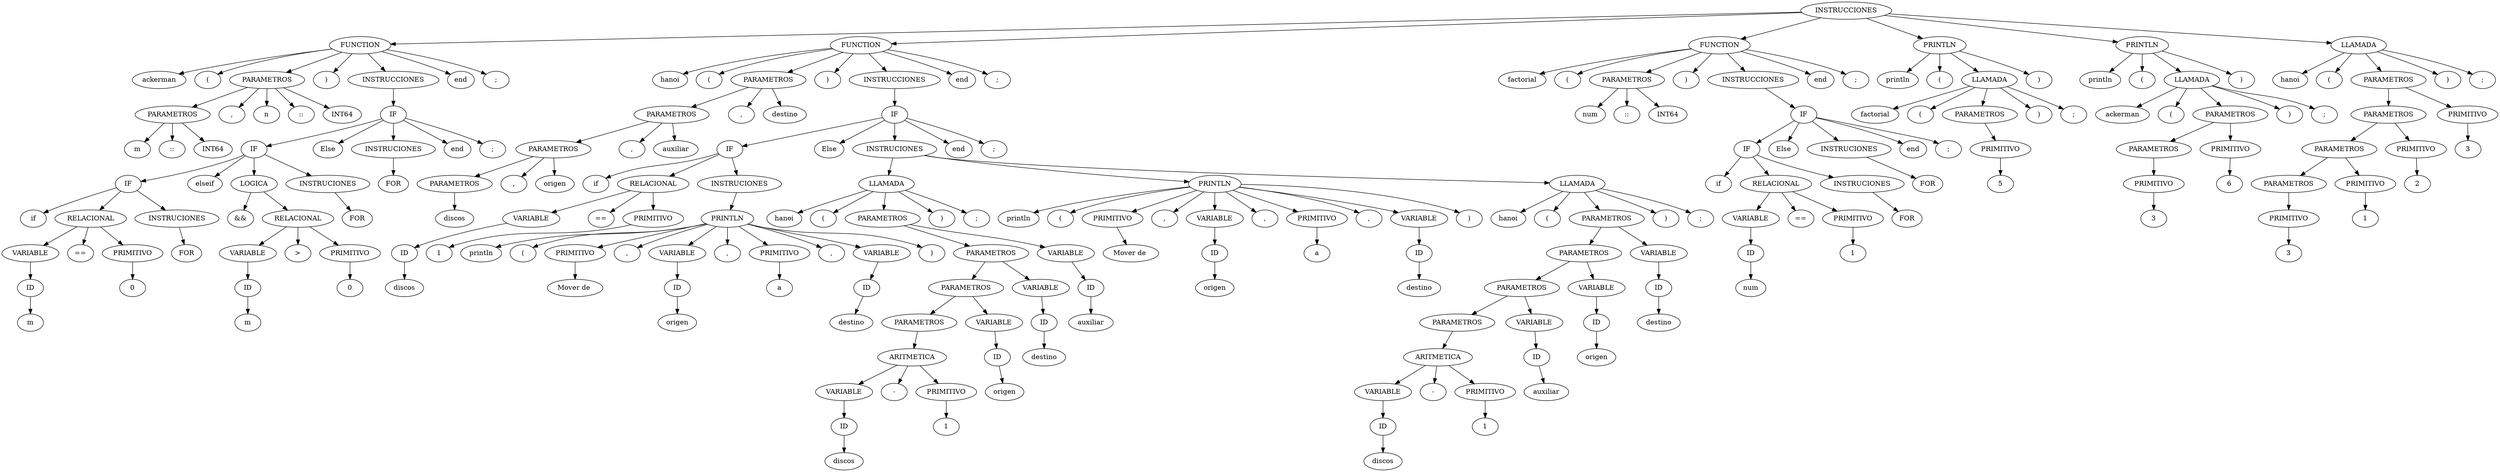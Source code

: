 digraph {
n0[label="INSTRUCCIONES"];
n1[label="FUNCTION"];
n0->n1;
n2[label="ackerman"];
n1->n2;
n3[label="("];
n1->n3;
n4[label="PARAMETROS"];
n1->n4;
n5[label="PARAMETROS"];
n4->n5;
n6[label="m"];
n5->n6;
n7[label="::"];
n5->n7;
n8[label="INT64"];
n5->n8;
n9[label=","];
n4->n9;
n10[label="n"];
n4->n10;
n11[label="::"];
n4->n11;
n12[label="INT64"];
n4->n12;
n13[label=")"];
n1->n13;
n14[label="INSTRUCCIONES"];
n1->n14;
n15[label="IF"];
n14->n15;
n16[label="IF"];
n15->n16;
n17[label="IF"];
n16->n17;
n18[label="if"];
n17->n18;
n19[label="RELACIONAL"];
n17->n19;
n20[label="VARIABLE"];
n19->n20;
n21[label="ID"];
n20->n21;
n22[label="m"];
n21->n22;
n23[label="=="];
n19->n23;
n24[label="PRIMITIVO"];
n19->n24;
n25[label="0"];
n24->n25;
n26[label="INSTRUCIONES"];
n17->n26;
n27[label="FOR"];
n26->n27;
n28[label="elseif"];
n16->n28;
n29[label="LOGICA"];
n16->n29;
n30[label="&&"];
n29->n30;
n31[label="RELACIONAL"];
n29->n31;
n32[label="VARIABLE"];
n31->n32;
n33[label="ID"];
n32->n33;
n34[label="m"];
n33->n34;
n35[label=">"];
n31->n35;
n36[label="PRIMITIVO"];
n31->n36;
n37[label="0"];
n36->n37;
n38[label="INSTRUCIONES"];
n16->n38;
n39[label="FOR"];
n38->n39;
n40[label="Else"];
n15->n40;
n41[label="INSTRUCIONES"];
n15->n41;
n42[label="FOR"];
n41->n42;
n43[label="end"];
n15->n43;
n44[label=";"];
n15->n44;
n45[label="end"];
n1->n45;
n46[label=";"];
n1->n46;
n47[label="FUNCTION"];
n0->n47;
n48[label="hanoi"];
n47->n48;
n49[label="("];
n47->n49;
n50[label="PARAMETROS"];
n47->n50;
n51[label="PARAMETROS"];
n50->n51;
n52[label="PARAMETROS"];
n51->n52;
n53[label="PARAMETROS"];
n52->n53;
n54[label="discos"];
n53->n54;
n55[label=","];
n52->n55;
n56[label="origen"];
n52->n56;
n57[label=","];
n51->n57;
n58[label="auxiliar"];
n51->n58;
n59[label=","];
n50->n59;
n60[label="destino"];
n50->n60;
n61[label=")"];
n47->n61;
n62[label="INSTRUCCIONES"];
n47->n62;
n63[label="IF"];
n62->n63;
n64[label="IF"];
n63->n64;
n65[label="if"];
n64->n65;
n66[label="RELACIONAL"];
n64->n66;
n67[label="VARIABLE"];
n66->n67;
n68[label="ID"];
n67->n68;
n69[label="discos"];
n68->n69;
n70[label="=="];
n66->n70;
n71[label="PRIMITIVO"];
n66->n71;
n72[label="1"];
n71->n72;
n73[label="INSTRUCIONES"];
n64->n73;
n74[label="PRINTLN"];
n73->n74;
n75[label="println"];
n74->n75;
n76[label="("];
n74->n76;
n77[label="PRIMITIVO"];
n74->n77;
n78[label="Mover de "];
n77->n78;
n79[label=","];
n74->n79;
n80[label="VARIABLE"];
n74->n80;
n81[label="ID"];
n80->n81;
n82[label="origen"];
n81->n82;
n83[label=","];
n74->n83;
n84[label="PRIMITIVO"];
n74->n84;
n85[label=" a "];
n84->n85;
n86[label=","];
n74->n86;
n87[label="VARIABLE"];
n74->n87;
n88[label="ID"];
n87->n88;
n89[label="destino"];
n88->n89;
n90[label=")"];
n74->n90;
n91[label="Else"];
n63->n91;
n92[label="INSTRUCIONES"];
n63->n92;
n93[label="LLAMADA"];
n92->n93;
n94[label="hanoi"];
n93->n94;
n95[label="("];
n93->n95;
n96[label="PARAMETROS"];
n93->n96;
n97[label="PARAMETROS"];
n96->n97;
n98[label="PARAMETROS"];
n97->n98;
n99[label="PARAMETROS"];
n98->n99;
n100[label="ARITMETICA"];
n99->n100;
n101[label="VARIABLE"];
n100->n101;
n102[label="ID"];
n101->n102;
n103[label="discos"];
n102->n103;
n104[label="-"];
n100->n104;
n105[label="PRIMITIVO"];
n100->n105;
n106[label="1"];
n105->n106;
n107[label="VARIABLE"];
n98->n107;
n108[label="ID"];
n107->n108;
n109[label="origen"];
n108->n109;
n110[label="VARIABLE"];
n97->n110;
n111[label="ID"];
n110->n111;
n112[label="destino"];
n111->n112;
n113[label="VARIABLE"];
n96->n113;
n114[label="ID"];
n113->n114;
n115[label="auxiliar"];
n114->n115;
n116[label=")"];
n93->n116;
n117[label=";"];
n93->n117;
n118[label="PRINTLN"];
n92->n118;
n119[label="println"];
n118->n119;
n120[label="("];
n118->n120;
n121[label="PRIMITIVO"];
n118->n121;
n122[label="Mover de "];
n121->n122;
n123[label=","];
n118->n123;
n124[label="VARIABLE"];
n118->n124;
n125[label="ID"];
n124->n125;
n126[label="origen"];
n125->n126;
n127[label=","];
n118->n127;
n128[label="PRIMITIVO"];
n118->n128;
n129[label=" a "];
n128->n129;
n130[label=","];
n118->n130;
n131[label="VARIABLE"];
n118->n131;
n132[label="ID"];
n131->n132;
n133[label="destino"];
n132->n133;
n134[label=")"];
n118->n134;
n135[label="LLAMADA"];
n92->n135;
n136[label="hanoi"];
n135->n136;
n137[label="("];
n135->n137;
n138[label="PARAMETROS"];
n135->n138;
n139[label="PARAMETROS"];
n138->n139;
n140[label="PARAMETROS"];
n139->n140;
n141[label="PARAMETROS"];
n140->n141;
n142[label="ARITMETICA"];
n141->n142;
n143[label="VARIABLE"];
n142->n143;
n144[label="ID"];
n143->n144;
n145[label="discos"];
n144->n145;
n146[label="-"];
n142->n146;
n147[label="PRIMITIVO"];
n142->n147;
n148[label="1"];
n147->n148;
n149[label="VARIABLE"];
n140->n149;
n150[label="ID"];
n149->n150;
n151[label="auxiliar"];
n150->n151;
n152[label="VARIABLE"];
n139->n152;
n153[label="ID"];
n152->n153;
n154[label="origen"];
n153->n154;
n155[label="VARIABLE"];
n138->n155;
n156[label="ID"];
n155->n156;
n157[label="destino"];
n156->n157;
n158[label=")"];
n135->n158;
n159[label=";"];
n135->n159;
n160[label="end"];
n63->n160;
n161[label=";"];
n63->n161;
n162[label="end"];
n47->n162;
n163[label=";"];
n47->n163;
n164[label="FUNCTION"];
n0->n164;
n165[label="factorial"];
n164->n165;
n166[label="("];
n164->n166;
n167[label="PARAMETROS"];
n164->n167;
n168[label="num"];
n167->n168;
n169[label="::"];
n167->n169;
n170[label="INT64"];
n167->n170;
n171[label=")"];
n164->n171;
n172[label="INSTRUCCIONES"];
n164->n172;
n173[label="IF"];
n172->n173;
n174[label="IF"];
n173->n174;
n175[label="if"];
n174->n175;
n176[label="RELACIONAL"];
n174->n176;
n177[label="VARIABLE"];
n176->n177;
n178[label="ID"];
n177->n178;
n179[label="num"];
n178->n179;
n180[label="=="];
n176->n180;
n181[label="PRIMITIVO"];
n176->n181;
n182[label="1"];
n181->n182;
n183[label="INSTRUCIONES"];
n174->n183;
n184[label="FOR"];
n183->n184;
n185[label="Else"];
n173->n185;
n186[label="INSTRUCIONES"];
n173->n186;
n187[label="FOR"];
n186->n187;
n188[label="end"];
n173->n188;
n189[label=";"];
n173->n189;
n190[label="end"];
n164->n190;
n191[label=";"];
n164->n191;
n192[label="PRINTLN"];
n0->n192;
n193[label="println"];
n192->n193;
n194[label="("];
n192->n194;
n195[label="LLAMADA"];
n192->n195;
n196[label="factorial"];
n195->n196;
n197[label="("];
n195->n197;
n198[label="PARAMETROS"];
n195->n198;
n199[label="PRIMITIVO"];
n198->n199;
n200[label="5"];
n199->n200;
n201[label=")"];
n195->n201;
n202[label=";"];
n195->n202;
n203[label=")"];
n192->n203;
n204[label="PRINTLN"];
n0->n204;
n205[label="println"];
n204->n205;
n206[label="("];
n204->n206;
n207[label="LLAMADA"];
n204->n207;
n208[label="ackerman"];
n207->n208;
n209[label="("];
n207->n209;
n210[label="PARAMETROS"];
n207->n210;
n211[label="PARAMETROS"];
n210->n211;
n212[label="PRIMITIVO"];
n211->n212;
n213[label="3"];
n212->n213;
n214[label="PRIMITIVO"];
n210->n214;
n215[label="6"];
n214->n215;
n216[label=")"];
n207->n216;
n217[label=";"];
n207->n217;
n218[label=")"];
n204->n218;
n219[label="LLAMADA"];
n0->n219;
n220[label="hanoi"];
n219->n220;
n221[label="("];
n219->n221;
n222[label="PARAMETROS"];
n219->n222;
n223[label="PARAMETROS"];
n222->n223;
n224[label="PARAMETROS"];
n223->n224;
n225[label="PARAMETROS"];
n224->n225;
n226[label="PRIMITIVO"];
n225->n226;
n227[label="3"];
n226->n227;
n228[label="PRIMITIVO"];
n224->n228;
n229[label="1"];
n228->n229;
n230[label="PRIMITIVO"];
n223->n230;
n231[label="2"];
n230->n231;
n232[label="PRIMITIVO"];
n222->n232;
n233[label="3"];
n232->n233;
n234[label=")"];
n219->n234;
n235[label=";"];
n219->n235;
}
